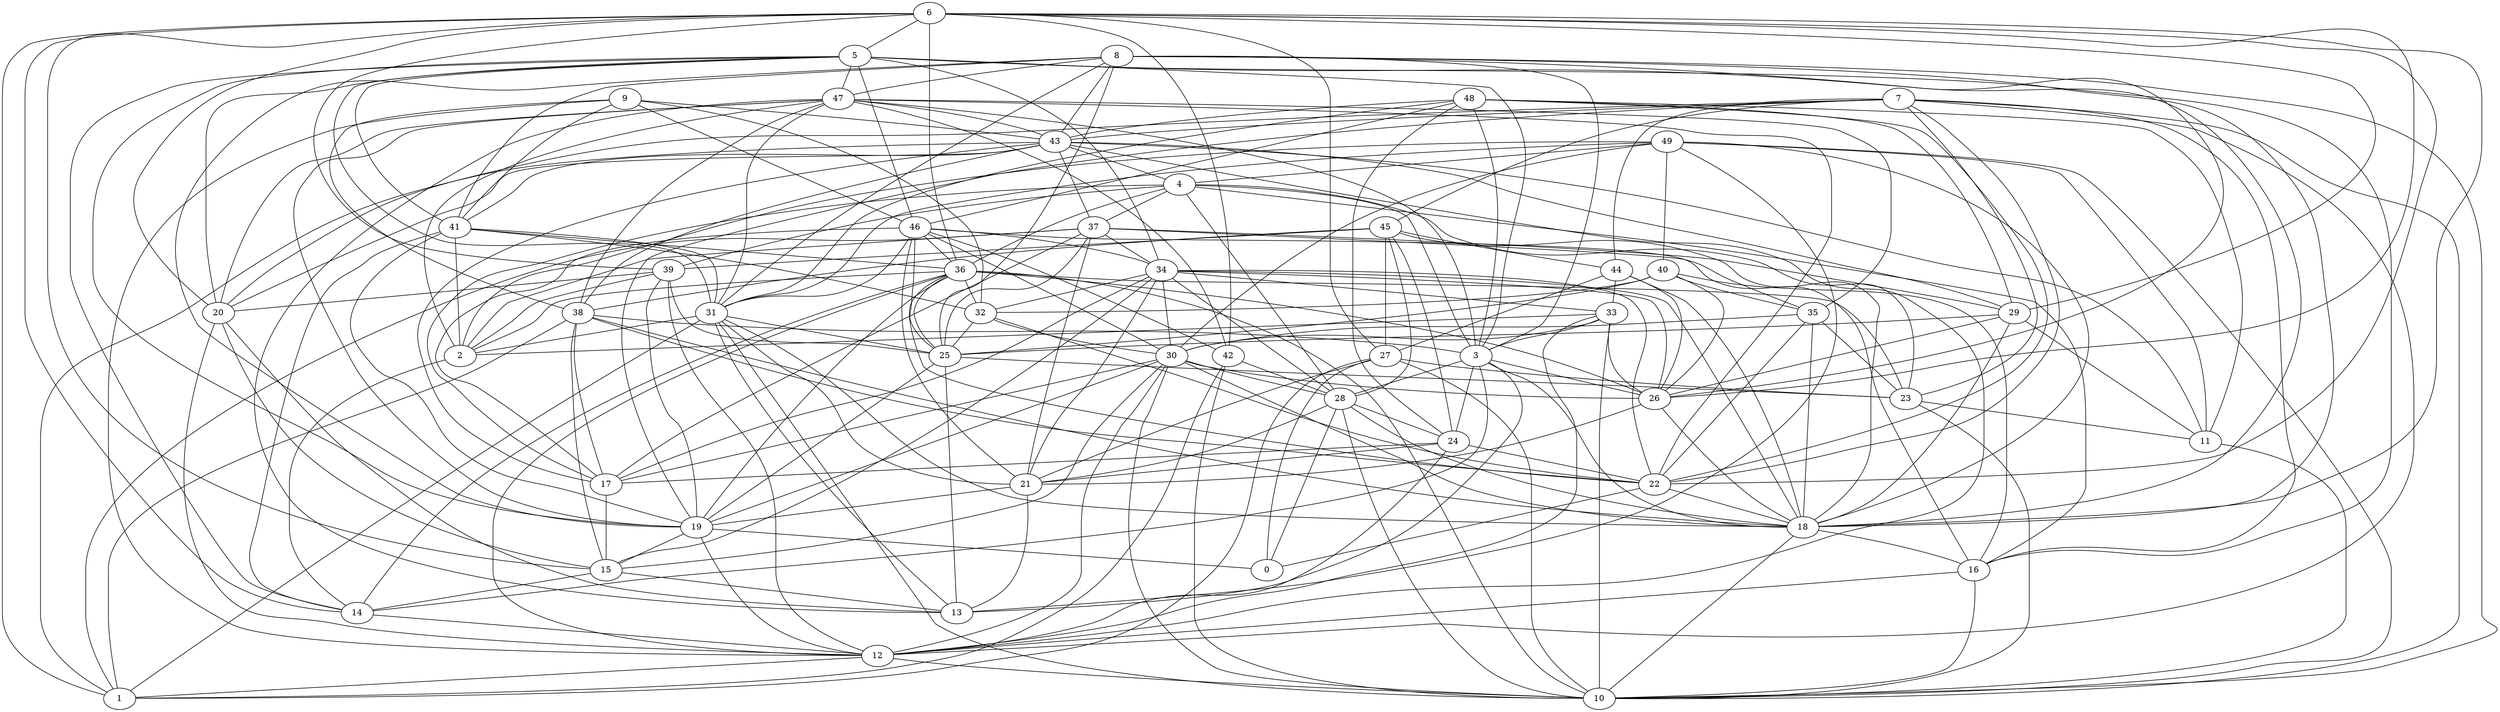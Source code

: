 digraph GG_graph {

subgraph G_graph {
edge [color = black]
"4" -> "37" [dir = none]
"4" -> "39" [dir = none]
"4" -> "36" [dir = none]
"32" -> "22" [dir = none]
"32" -> "30" [dir = none]
"26" -> "21" [dir = none]
"37" -> "25" [dir = none]
"37" -> "2" [dir = none]
"37" -> "1" [dir = none]
"36" -> "14" [dir = none]
"36" -> "22" [dir = none]
"36" -> "12" [dir = none]
"36" -> "32" [dir = none]
"36" -> "26" [dir = none]
"36" -> "10" [dir = none]
"22" -> "0" [dir = none]
"28" -> "21" [dir = none]
"41" -> "36" [dir = none]
"41" -> "19" [dir = none]
"41" -> "2" [dir = none]
"34" -> "21" [dir = none]
"34" -> "32" [dir = none]
"5" -> "18" [dir = none]
"5" -> "3" [dir = none]
"5" -> "20" [dir = none]
"5" -> "14" [dir = none]
"19" -> "12" [dir = none]
"19" -> "0" [dir = none]
"19" -> "15" [dir = none]
"7" -> "12" [dir = none]
"7" -> "22" [dir = none]
"18" -> "16" [dir = none]
"18" -> "10" [dir = none]
"48" -> "3" [dir = none]
"48" -> "22" [dir = none]
"48" -> "31" [dir = none]
"48" -> "11" [dir = none]
"48" -> "24" [dir = none]
"29" -> "18" [dir = none]
"15" -> "13" [dir = none]
"46" -> "30" [dir = none]
"46" -> "16" [dir = none]
"46" -> "17" [dir = none]
"46" -> "25" [dir = none]
"46" -> "21" [dir = none]
"40" -> "32" [dir = none]
"40" -> "35" [dir = none]
"8" -> "18" [dir = none]
"8" -> "31" [dir = none]
"38" -> "15" [dir = none]
"38" -> "22" [dir = none]
"38" -> "3" [dir = none]
"38" -> "17" [dir = none]
"24" -> "12" [dir = none]
"31" -> "2" [dir = none]
"31" -> "18" [dir = none]
"9" -> "12" [dir = none]
"9" -> "46" [dir = none]
"9" -> "43" [dir = none]
"42" -> "28" [dir = none]
"49" -> "13" [dir = none]
"49" -> "30" [dir = none]
"43" -> "37" [dir = none]
"43" -> "12" [dir = none]
"33" -> "2" [dir = none]
"33" -> "10" [dir = none]
"27" -> "23" [dir = none]
"27" -> "0" [dir = none]
"27" -> "10" [dir = none]
"35" -> "18" [dir = none]
"35" -> "30" [dir = none]
"35" -> "23" [dir = none]
"47" -> "19" [dir = none]
"47" -> "22" [dir = none]
"47" -> "31" [dir = none]
"21" -> "13" [dir = none]
"21" -> "19" [dir = none]
"23" -> "11" [dir = none]
"20" -> "12" [dir = none]
"20" -> "13" [dir = none]
"12" -> "1" [dir = none]
"44" -> "18" [dir = none]
"6" -> "39" [dir = none]
"6" -> "36" [dir = none]
"6" -> "22" [dir = none]
"6" -> "18" [dir = none]
"6" -> "5" [dir = none]
"6" -> "29" [dir = none]
"6" -> "15" [dir = none]
"6" -> "42" [dir = none]
"30" -> "17" [dir = none]
"30" -> "18" [dir = none]
"30" -> "19" [dir = none]
"30" -> "12" [dir = none]
"3" -> "28" [dir = none]
"45" -> "44" [dir = none]
"45" -> "24" [dir = none]
"45" -> "18" [dir = none]
"22" -> "18" [dir = none]
"42" -> "10" [dir = none]
"46" -> "42" [dir = none]
"27" -> "1" [dir = none]
"29" -> "25" [dir = none]
"49" -> "31" [dir = none]
"47" -> "42" [dir = none]
"8" -> "26" [dir = none]
"28" -> "24" [dir = none]
"43" -> "20" [dir = none]
"14" -> "12" [dir = none]
"47" -> "38" [dir = none]
"4" -> "16" [dir = none]
"46" -> "36" [dir = none]
"43" -> "11" [dir = none]
"47" -> "2" [dir = none]
"2" -> "14" [dir = none]
"45" -> "39" [dir = none]
"5" -> "41" [dir = none]
"40" -> "16" [dir = none]
"25" -> "19" [dir = none]
"43" -> "1" [dir = none]
"11" -> "10" [dir = none]
"12" -> "10" [dir = none]
"24" -> "17" [dir = none]
"7" -> "23" [dir = none]
"48" -> "29" [dir = none]
"6" -> "20" [dir = none]
"38" -> "18" [dir = none]
"36" -> "2" [dir = none]
"8" -> "3" [dir = none]
"8" -> "41" [dir = none]
"31" -> "25" [dir = none]
"47" -> "43" [dir = none]
"37" -> "29" [dir = none]
"5" -> "47" [dir = none]
"28" -> "0" [dir = none]
"43" -> "41" [dir = none]
"9" -> "38" [dir = none]
"49" -> "10" [dir = none]
"35" -> "22" [dir = none]
"28" -> "18" [dir = none]
"37" -> "21" [dir = none]
"46" -> "34" [dir = none]
"25" -> "23" [dir = none]
"4" -> "23" [dir = none]
"5" -> "31" [dir = none]
"44" -> "27" [dir = none]
"33" -> "30" [dir = none]
"6" -> "27" [dir = none]
"39" -> "2" [dir = none]
"45" -> "38" [dir = none]
"34" -> "30" [dir = none]
"30" -> "26" [dir = none]
"16" -> "10" [dir = none]
"36" -> "25" [dir = none]
"4" -> "17" [dir = none]
"33" -> "3" [dir = none]
"8" -> "47" [dir = none]
"40" -> "26" [dir = none]
"43" -> "17" [dir = none]
"32" -> "25" [dir = none]
"47" -> "13" [dir = none]
"43" -> "4" [dir = none]
"24" -> "22" [dir = none]
"7" -> "10" [dir = none]
"26" -> "18" [dir = none]
"49" -> "4" [dir = none]
"7" -> "20" [dir = none]
"33" -> "26" [dir = none]
"42" -> "1" [dir = none]
"48" -> "46" [dir = none]
"17" -> "15" [dir = none]
"46" -> "31" [dir = none]
"28" -> "10" [dir = none]
"3" -> "18" [dir = none]
"3" -> "14" [dir = none]
"4" -> "3" [dir = none]
"7" -> "19" [dir = none]
"43" -> "29" [dir = none]
"30" -> "10" [dir = none]
"34" -> "15" [dir = none]
"39" -> "12" [dir = none]
"34" -> "17" [dir = none]
"34" -> "26" [dir = none]
"3" -> "13" [dir = none]
"36" -> "23" [dir = none]
"7" -> "44" [dir = none]
"30" -> "15" [dir = none]
"36" -> "19" [dir = none]
"39" -> "19" [dir = none]
"7" -> "43" [dir = none]
"40" -> "25" [dir = none]
"8" -> "10" [dir = none]
"37" -> "17" [dir = none]
"45" -> "27" [dir = none]
"41" -> "14" [dir = none]
"47" -> "3" [dir = none]
"48" -> "43" [dir = none]
"34" -> "22" [dir = none]
"33" -> "12" [dir = none]
"5" -> "16" [dir = none]
"15" -> "14" [dir = none]
"31" -> "1" [dir = none]
"27" -> "21" [dir = none]
"5" -> "34" [dir = none]
"25" -> "13" [dir = none]
"41" -> "31" [dir = none]
"34" -> "33" [dir = none]
"5" -> "19" [dir = none]
"44" -> "26" [dir = none]
"23" -> "10" [dir = none]
"8" -> "19" [dir = none]
"49" -> "18" [dir = none]
"39" -> "20" [dir = none]
"7" -> "45" [dir = none]
"37" -> "34" [dir = none]
"30" -> "28" [dir = none]
"6" -> "26" [dir = none]
"39" -> "25" [dir = none]
"31" -> "21" [dir = none]
"5" -> "46" [dir = none]
"6" -> "14" [dir = none]
"47" -> "35" [dir = none]
"49" -> "40" [dir = none]
"29" -> "11" [dir = none]
"8" -> "25" [dir = none]
"49" -> "2" [dir = none]
"4" -> "28" [dir = none]
"6" -> "1" [dir = none]
"43" -> "38" [dir = none]
"34" -> "18" [dir = none]
"9" -> "41" [dir = none]
"29" -> "26" [dir = none]
"31" -> "13" [dir = none]
"47" -> "20" [dir = none]
"49" -> "11" [dir = none]
"24" -> "21" [dir = none]
"37" -> "35" [dir = none]
"9" -> "32" [dir = none]
"3" -> "24" [dir = none]
"34" -> "28" [dir = none]
"38" -> "1" [dir = none]
"41" -> "32" [dir = none]
"3" -> "26" [dir = none]
"16" -> "12" [dir = none]
"45" -> "28" [dir = none]
"20" -> "15" [dir = none]
"7" -> "16" [dir = none]
"31" -> "10" [dir = none]
"44" -> "33" [dir = none]
"8" -> "43" [dir = none]
}

}
